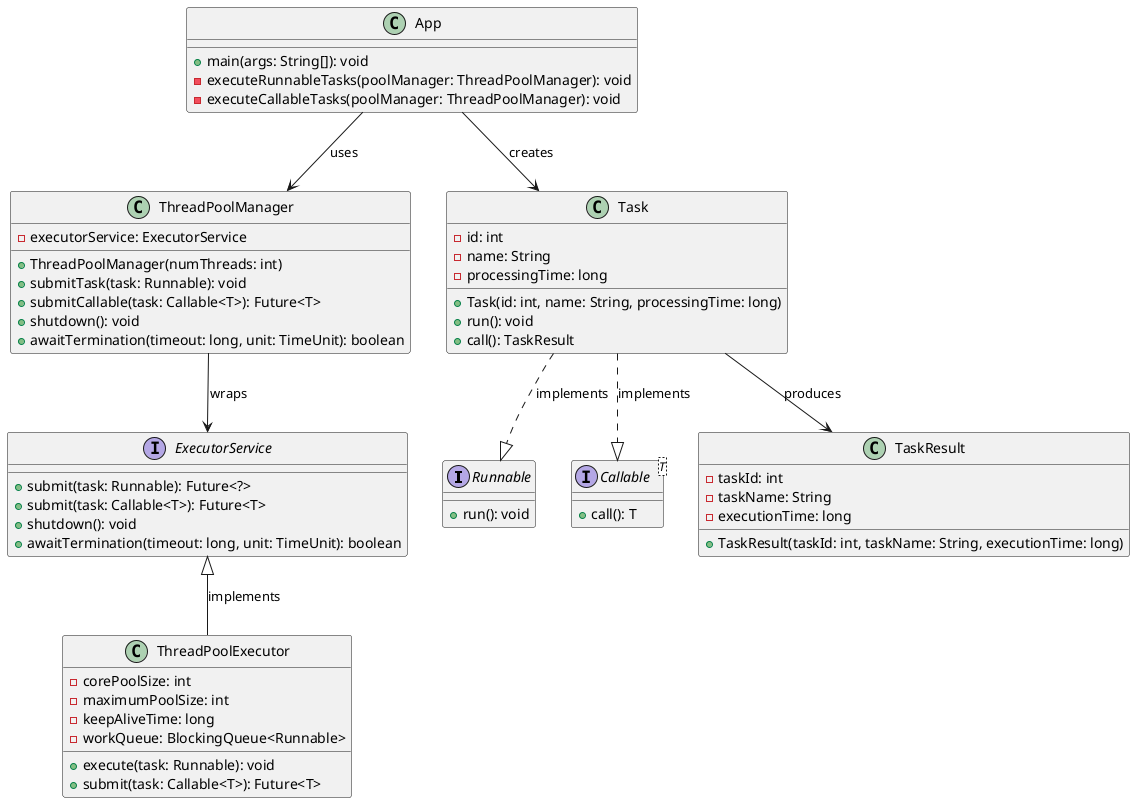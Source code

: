 @startuml

interface Runnable {
  +run(): void
}

interface Callable<T> {
  +call(): T
}

interface ExecutorService {
  +submit(task: Runnable): Future<?>
  +submit(task: Callable<T>): Future<T>
  +shutdown(): void
  +awaitTermination(timeout: long, unit: TimeUnit): boolean
}

class ThreadPoolExecutor {
  -corePoolSize: int
  -maximumPoolSize: int
  -keepAliveTime: long
  -workQueue: BlockingQueue<Runnable>
  +execute(task: Runnable): void
  +submit(task: Callable<T>): Future<T>
}

class ThreadPoolManager {
  -executorService: ExecutorService
  +ThreadPoolManager(numThreads: int)
  +submitTask(task: Runnable): void
  +submitCallable(task: Callable<T>): Future<T>
  +shutdown(): void
  +awaitTermination(timeout: long, unit: TimeUnit): boolean
}

class Task {
  -id: int
  -name: String
  -processingTime: long
  +Task(id: int, name: String, processingTime: long)
  +run(): void
  +call(): TaskResult
}

class TaskResult {
  -taskId: int
  -taskName: String
  -executionTime: long
  +TaskResult(taskId: int, taskName: String, executionTime: long)
}

class App {
  +main(args: String[]): void
  -executeRunnableTasks(poolManager: ThreadPoolManager): void
  -executeCallableTasks(poolManager: ThreadPoolManager): void
}

ExecutorService <|-- ThreadPoolExecutor : implements
Task ..|> Runnable : implements
Task ..|> Callable : implements
Task --> TaskResult : produces
ThreadPoolManager --> ExecutorService : wraps
App --> ThreadPoolManager : uses
App --> Task : creates

@enduml